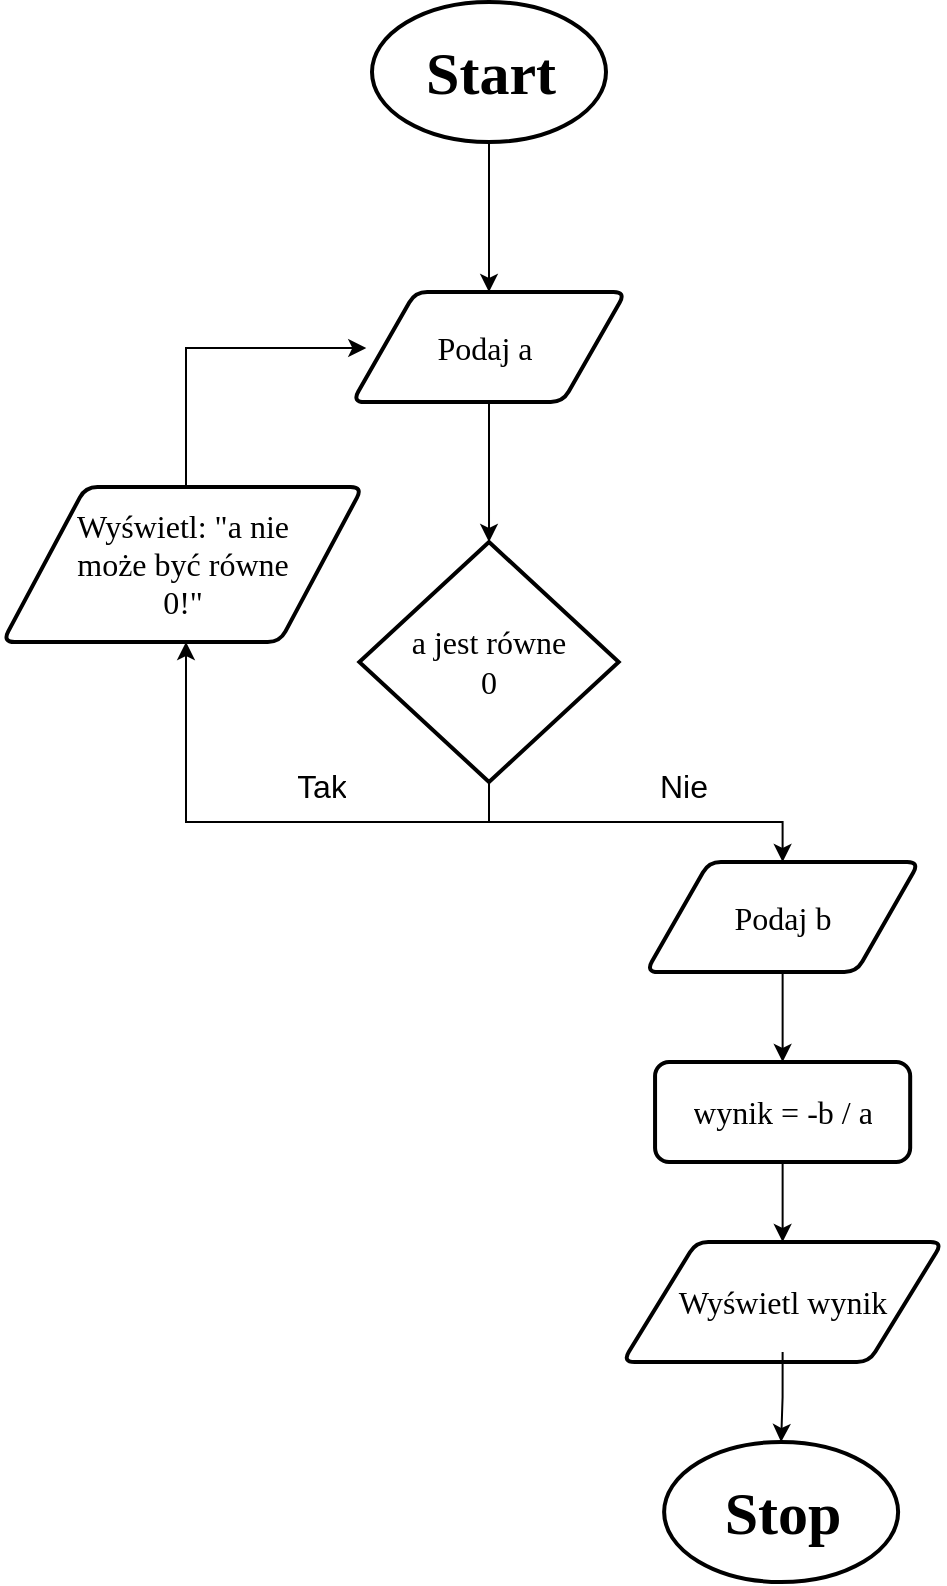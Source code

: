 <mxfile version="28.2.7">
  <diagram name="Strona-1" id="t3EnouX5sOmhS8-DlvLP">
    <mxGraphModel dx="1603" dy="877" grid="1" gridSize="10" guides="1" tooltips="1" connect="1" arrows="1" fold="1" page="1" pageScale="1" pageWidth="827" pageHeight="1169" math="0" shadow="0">
      <root>
        <mxCell id="0" />
        <mxCell id="1" parent="0" />
        <mxCell id="q24DFJx1I0Eo2yyB0KhQ-12" style="edgeStyle=orthogonalEdgeStyle;rounded=0;orthogonalLoop=1;jettySize=auto;html=1;exitX=0.5;exitY=1;exitDx=0;exitDy=0;exitPerimeter=0;entryX=0.5;entryY=0;entryDx=0;entryDy=0;" edge="1" parent="1" source="q24DFJx1I0Eo2yyB0KhQ-2" target="q24DFJx1I0Eo2yyB0KhQ-5">
          <mxGeometry relative="1" as="geometry" />
        </mxCell>
        <mxCell id="q24DFJx1I0Eo2yyB0KhQ-2" value="" style="strokeWidth=2;html=1;shape=mxgraph.flowchart.start_1;whiteSpace=wrap;" vertex="1" parent="1">
          <mxGeometry x="363" y="110" width="117" height="70" as="geometry" />
        </mxCell>
        <mxCell id="q24DFJx1I0Eo2yyB0KhQ-1" value="&lt;font style=&quot;font-size: 30px;&quot; face=&quot;Garamond&quot;&gt;Start&lt;/font&gt;" style="text;strokeColor=none;fillColor=none;html=1;fontSize=24;fontStyle=1;verticalAlign=middle;align=center;" vertex="1" parent="1">
          <mxGeometry x="401.5" y="135" width="40" height="20" as="geometry" />
        </mxCell>
        <mxCell id="q24DFJx1I0Eo2yyB0KhQ-5" value="" style="shape=parallelogram;html=1;strokeWidth=2;perimeter=parallelogramPerimeter;whiteSpace=wrap;rounded=1;arcSize=12;size=0.23;" vertex="1" parent="1">
          <mxGeometry x="353.19" y="255" width="136.62" height="55" as="geometry" />
        </mxCell>
        <mxCell id="q24DFJx1I0Eo2yyB0KhQ-23" style="edgeStyle=orthogonalEdgeStyle;rounded=0;orthogonalLoop=1;jettySize=auto;html=1;exitX=0.5;exitY=1;exitDx=0;exitDy=0;exitPerimeter=0;" edge="1" parent="1" source="q24DFJx1I0Eo2yyB0KhQ-42" target="q24DFJx1I0Eo2yyB0KhQ-20">
          <mxGeometry relative="1" as="geometry">
            <mxPoint x="280" y="280" as="targetPoint" />
            <Array as="points">
              <mxPoint x="270" y="283" />
            </Array>
          </mxGeometry>
        </mxCell>
        <mxCell id="q24DFJx1I0Eo2yyB0KhQ-25" style="edgeStyle=orthogonalEdgeStyle;rounded=0;orthogonalLoop=1;jettySize=auto;html=1;exitX=0.5;exitY=1;exitDx=0;exitDy=0;exitPerimeter=0;entryX=0.5;entryY=0;entryDx=0;entryDy=0;" edge="1" parent="1" source="q24DFJx1I0Eo2yyB0KhQ-14" target="q24DFJx1I0Eo2yyB0KhQ-27">
          <mxGeometry relative="1" as="geometry">
            <mxPoint x="570" y="540" as="targetPoint" />
          </mxGeometry>
        </mxCell>
        <mxCell id="q24DFJx1I0Eo2yyB0KhQ-14" value="" style="strokeWidth=2;html=1;shape=mxgraph.flowchart.decision;whiteSpace=wrap;" vertex="1" parent="1">
          <mxGeometry x="356.67" y="380" width="129.67" height="120" as="geometry" />
        </mxCell>
        <mxCell id="q24DFJx1I0Eo2yyB0KhQ-15" style="edgeStyle=orthogonalEdgeStyle;rounded=0;orthogonalLoop=1;jettySize=auto;html=1;exitX=0.5;exitY=1;exitDx=0;exitDy=0;entryX=0.5;entryY=0;entryDx=0;entryDy=0;entryPerimeter=0;" edge="1" parent="1" source="q24DFJx1I0Eo2yyB0KhQ-5" target="q24DFJx1I0Eo2yyB0KhQ-14">
          <mxGeometry relative="1" as="geometry" />
        </mxCell>
        <UserObject label="&lt;font style=&quot;font-size: 16px;&quot; face=&quot;Montserrat&quot;&gt;a jest równe 0&lt;/font&gt;" placeholders="1" name="Variable" id="q24DFJx1I0Eo2yyB0KhQ-19">
          <mxCell style="text;html=1;strokeColor=none;fillColor=none;align=center;verticalAlign=middle;whiteSpace=wrap;overflow=hidden;" vertex="1" parent="1">
            <mxGeometry x="378.0" y="415" width="87" height="50" as="geometry" />
          </mxCell>
        </UserObject>
        <UserObject label="&lt;font style=&quot;font-size: 16px;&quot; face=&quot;Montserrat&quot;&gt;Podaj a&lt;/font&gt;" placeholders="1" name="Variable" id="q24DFJx1I0Eo2yyB0KhQ-20">
          <mxCell style="text;html=1;strokeColor=none;fillColor=none;align=center;verticalAlign=middle;whiteSpace=wrap;overflow=hidden;" vertex="1" parent="1">
            <mxGeometry x="360.14" y="270" width="118.5" height="25" as="geometry" />
          </mxCell>
        </UserObject>
        <UserObject label="&lt;font style=&quot;font-size: 16px;&quot;&gt;Tak&lt;/font&gt;" placeholders="1" name="Variable" id="q24DFJx1I0Eo2yyB0KhQ-21">
          <mxCell style="text;html=1;strokeColor=none;fillColor=none;align=center;verticalAlign=middle;whiteSpace=wrap;overflow=hidden;" vertex="1" parent="1">
            <mxGeometry x="298" y="490" width="80" height="20" as="geometry" />
          </mxCell>
        </UserObject>
        <UserObject label="&lt;font style=&quot;font-size: 16px;&quot;&gt;Nie&lt;/font&gt;" placeholders="1" name="Variable" id="q24DFJx1I0Eo2yyB0KhQ-22">
          <mxCell style="text;html=1;strokeColor=none;fillColor=none;align=center;verticalAlign=middle;whiteSpace=wrap;overflow=hidden;" vertex="1" parent="1">
            <mxGeometry x="478.64" y="490" width="80" height="20" as="geometry" />
          </mxCell>
        </UserObject>
        <mxCell id="q24DFJx1I0Eo2yyB0KhQ-32" style="edgeStyle=orthogonalEdgeStyle;rounded=0;orthogonalLoop=1;jettySize=auto;html=1;exitX=0.5;exitY=1;exitDx=0;exitDy=0;" edge="1" parent="1" source="q24DFJx1I0Eo2yyB0KhQ-27" target="q24DFJx1I0Eo2yyB0KhQ-30">
          <mxGeometry relative="1" as="geometry" />
        </mxCell>
        <mxCell id="q24DFJx1I0Eo2yyB0KhQ-27" value="" style="shape=parallelogram;html=1;strokeWidth=2;perimeter=parallelogramPerimeter;whiteSpace=wrap;rounded=1;arcSize=12;size=0.23;" vertex="1" parent="1">
          <mxGeometry x="500" y="540" width="136.62" height="55" as="geometry" />
        </mxCell>
        <UserObject label="&lt;font style=&quot;font-size: 16px;&quot; face=&quot;Montserrat&quot;&gt;Podaj b&lt;/font&gt;" placeholders="1" name="Variable" id="q24DFJx1I0Eo2yyB0KhQ-28">
          <mxCell style="text;html=1;strokeColor=none;fillColor=none;align=center;verticalAlign=middle;whiteSpace=wrap;overflow=hidden;" vertex="1" parent="1">
            <mxGeometry x="509.06" y="555" width="118.5" height="25" as="geometry" />
          </mxCell>
        </UserObject>
        <mxCell id="q24DFJx1I0Eo2yyB0KhQ-35" style="edgeStyle=orthogonalEdgeStyle;rounded=0;orthogonalLoop=1;jettySize=auto;html=1;exitX=0.5;exitY=1;exitDx=0;exitDy=0;entryX=0.5;entryY=0;entryDx=0;entryDy=0;" edge="1" parent="1" source="q24DFJx1I0Eo2yyB0KhQ-30" target="q24DFJx1I0Eo2yyB0KhQ-34">
          <mxGeometry relative="1" as="geometry" />
        </mxCell>
        <mxCell id="q24DFJx1I0Eo2yyB0KhQ-30" value="" style="rounded=1;whiteSpace=wrap;html=1;absoluteArcSize=1;arcSize=14;strokeWidth=2;" vertex="1" parent="1">
          <mxGeometry x="504.53" y="640" width="127.56" height="50" as="geometry" />
        </mxCell>
        <UserObject label="&lt;font face=&quot;Montserrat&quot;&gt;&lt;span style=&quot;font-size: 16px;&quot;&gt;wynik = -b / a&lt;/span&gt;&lt;/font&gt;" placeholders="1" name="Variable" id="q24DFJx1I0Eo2yyB0KhQ-33">
          <mxCell style="text;html=1;strokeColor=none;fillColor=none;align=center;verticalAlign=middle;whiteSpace=wrap;overflow=hidden;" vertex="1" parent="1">
            <mxGeometry x="509.06" y="652.5" width="118.5" height="25" as="geometry" />
          </mxCell>
        </UserObject>
        <mxCell id="q24DFJx1I0Eo2yyB0KhQ-34" value="" style="shape=parallelogram;html=1;strokeWidth=2;perimeter=parallelogramPerimeter;whiteSpace=wrap;rounded=1;arcSize=12;size=0.23;" vertex="1" parent="1">
          <mxGeometry x="488.31" y="730" width="160" height="60" as="geometry" />
        </mxCell>
        <UserObject label="&lt;font face=&quot;Montserrat&quot;&gt;&lt;span style=&quot;font-size: 16px;&quot;&gt;Wyświetl wynik&lt;/span&gt;&lt;/font&gt;" placeholders="1" name="Variable" id="q24DFJx1I0Eo2yyB0KhQ-36">
          <mxCell style="text;html=1;strokeColor=none;fillColor=none;align=center;verticalAlign=middle;whiteSpace=wrap;overflow=hidden;" vertex="1" parent="1">
            <mxGeometry x="509.06" y="735" width="118.5" height="50" as="geometry" />
          </mxCell>
        </UserObject>
        <mxCell id="q24DFJx1I0Eo2yyB0KhQ-39" value="" style="strokeWidth=2;html=1;shape=mxgraph.flowchart.start_1;whiteSpace=wrap;" vertex="1" parent="1">
          <mxGeometry x="509.06" y="830" width="117" height="70" as="geometry" />
        </mxCell>
        <mxCell id="q24DFJx1I0Eo2yyB0KhQ-40" value="&lt;font style=&quot;font-size: 30px;&quot; face=&quot;Garamond&quot;&gt;Stop&lt;/font&gt;" style="text;strokeColor=none;fillColor=none;html=1;fontSize=24;fontStyle=1;verticalAlign=middle;align=center;" vertex="1" parent="1">
          <mxGeometry x="547.56" y="855" width="40" height="20" as="geometry" />
        </mxCell>
        <mxCell id="q24DFJx1I0Eo2yyB0KhQ-41" style="edgeStyle=orthogonalEdgeStyle;rounded=0;orthogonalLoop=1;jettySize=auto;html=1;exitX=0.5;exitY=1;exitDx=0;exitDy=0;entryX=0.5;entryY=0;entryDx=0;entryDy=0;entryPerimeter=0;" edge="1" parent="1" source="q24DFJx1I0Eo2yyB0KhQ-36" target="q24DFJx1I0Eo2yyB0KhQ-39">
          <mxGeometry relative="1" as="geometry" />
        </mxCell>
        <mxCell id="q24DFJx1I0Eo2yyB0KhQ-43" value="" style="edgeStyle=orthogonalEdgeStyle;rounded=0;orthogonalLoop=1;jettySize=auto;html=1;exitX=0.5;exitY=1;exitDx=0;exitDy=0;exitPerimeter=0;" edge="1" parent="1" source="q24DFJx1I0Eo2yyB0KhQ-14" target="q24DFJx1I0Eo2yyB0KhQ-42">
          <mxGeometry relative="1" as="geometry">
            <mxPoint x="360" y="283" as="targetPoint" />
            <mxPoint x="422" y="500" as="sourcePoint" />
            <Array as="points">
              <mxPoint x="422" y="520" />
              <mxPoint x="270" y="520" />
            </Array>
          </mxGeometry>
        </mxCell>
        <mxCell id="q24DFJx1I0Eo2yyB0KhQ-42" value="" style="shape=parallelogram;html=1;strokeWidth=2;perimeter=parallelogramPerimeter;whiteSpace=wrap;rounded=1;arcSize=12;size=0.23;" vertex="1" parent="1">
          <mxGeometry x="178.31" y="352.5" width="180" height="77.5" as="geometry" />
        </mxCell>
        <UserObject label="&lt;font style=&quot;font-size: 16px;&quot; face=&quot;Montserrat&quot;&gt;Wyświetl: &quot;a nie może być równe 0!&quot;&lt;/font&gt;" placeholders="1" name="Variable" id="q24DFJx1I0Eo2yyB0KhQ-44">
          <mxCell style="text;html=1;strokeColor=none;fillColor=none;align=center;verticalAlign=middle;whiteSpace=wrap;overflow=hidden;" vertex="1" parent="1">
            <mxGeometry x="209.06" y="353.75" width="118.5" height="75" as="geometry" />
          </mxCell>
        </UserObject>
      </root>
    </mxGraphModel>
  </diagram>
</mxfile>
